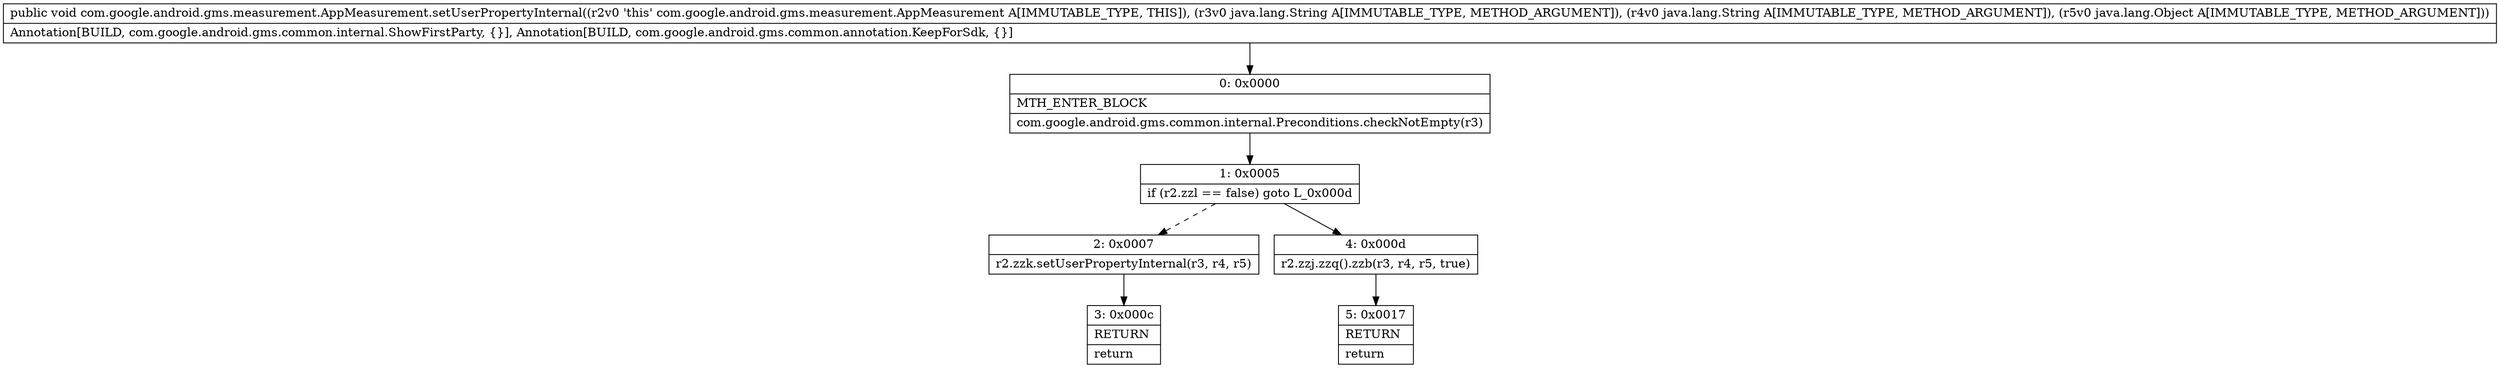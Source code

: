digraph "CFG forcom.google.android.gms.measurement.AppMeasurement.setUserPropertyInternal(Ljava\/lang\/String;Ljava\/lang\/String;Ljava\/lang\/Object;)V" {
Node_0 [shape=record,label="{0\:\ 0x0000|MTH_ENTER_BLOCK\l|com.google.android.gms.common.internal.Preconditions.checkNotEmpty(r3)\l}"];
Node_1 [shape=record,label="{1\:\ 0x0005|if (r2.zzl == false) goto L_0x000d\l}"];
Node_2 [shape=record,label="{2\:\ 0x0007|r2.zzk.setUserPropertyInternal(r3, r4, r5)\l}"];
Node_3 [shape=record,label="{3\:\ 0x000c|RETURN\l|return\l}"];
Node_4 [shape=record,label="{4\:\ 0x000d|r2.zzj.zzq().zzb(r3, r4, r5, true)\l}"];
Node_5 [shape=record,label="{5\:\ 0x0017|RETURN\l|return\l}"];
MethodNode[shape=record,label="{public void com.google.android.gms.measurement.AppMeasurement.setUserPropertyInternal((r2v0 'this' com.google.android.gms.measurement.AppMeasurement A[IMMUTABLE_TYPE, THIS]), (r3v0 java.lang.String A[IMMUTABLE_TYPE, METHOD_ARGUMENT]), (r4v0 java.lang.String A[IMMUTABLE_TYPE, METHOD_ARGUMENT]), (r5v0 java.lang.Object A[IMMUTABLE_TYPE, METHOD_ARGUMENT]))  | Annotation[BUILD, com.google.android.gms.common.internal.ShowFirstParty, \{\}], Annotation[BUILD, com.google.android.gms.common.annotation.KeepForSdk, \{\}]\l}"];
MethodNode -> Node_0;
Node_0 -> Node_1;
Node_1 -> Node_2[style=dashed];
Node_1 -> Node_4;
Node_2 -> Node_3;
Node_4 -> Node_5;
}

